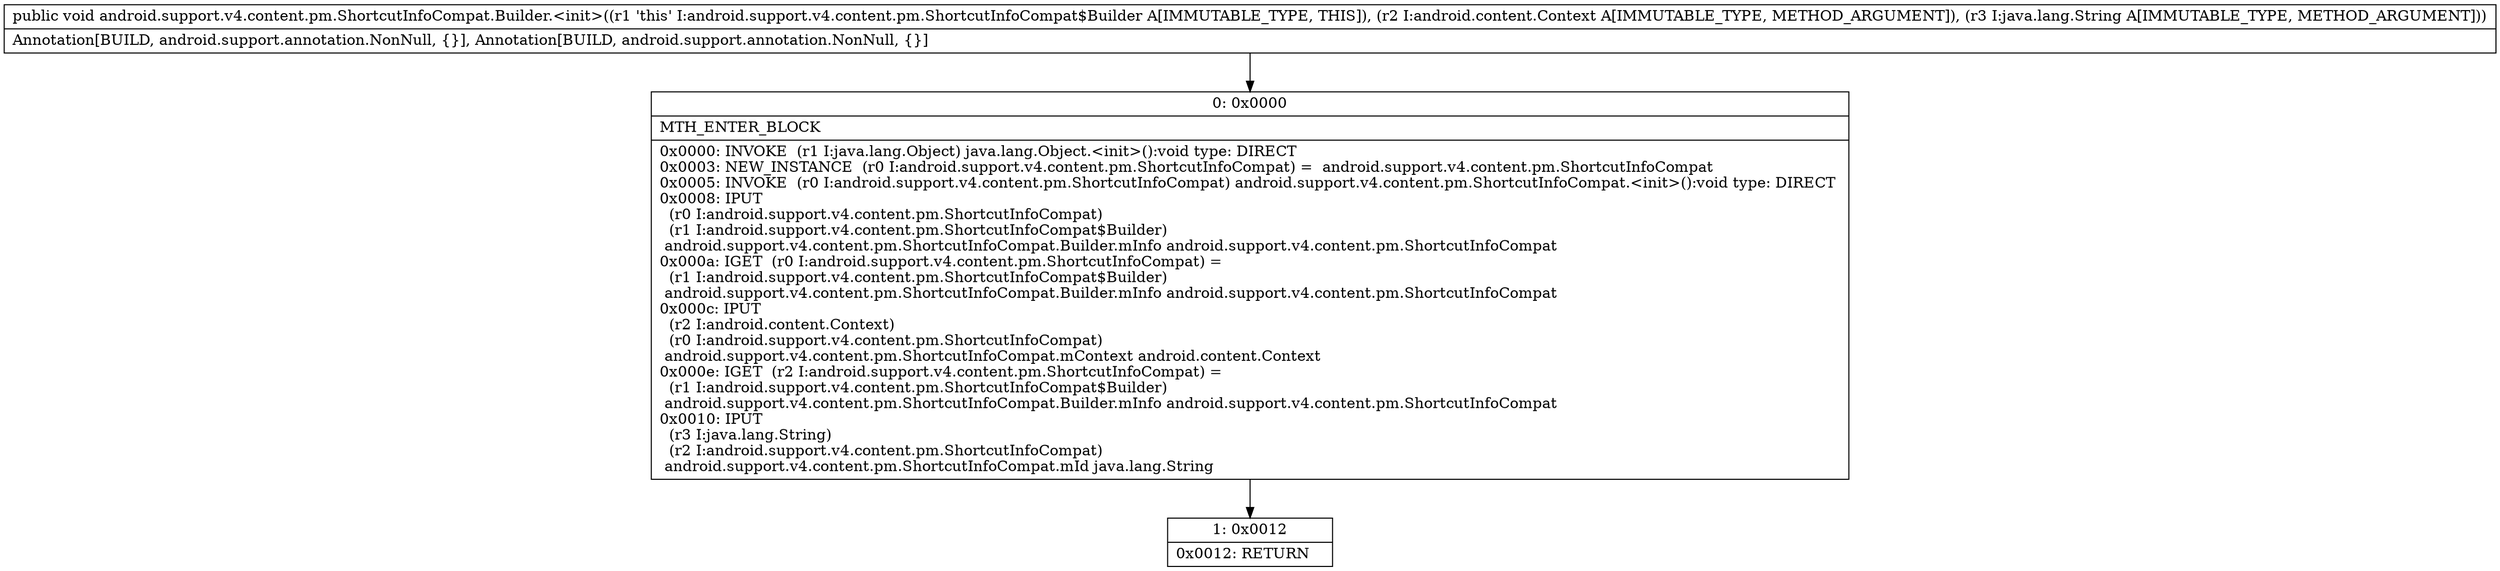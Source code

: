 digraph "CFG forandroid.support.v4.content.pm.ShortcutInfoCompat.Builder.\<init\>(Landroid\/content\/Context;Ljava\/lang\/String;)V" {
Node_0 [shape=record,label="{0\:\ 0x0000|MTH_ENTER_BLOCK\l|0x0000: INVOKE  (r1 I:java.lang.Object) java.lang.Object.\<init\>():void type: DIRECT \l0x0003: NEW_INSTANCE  (r0 I:android.support.v4.content.pm.ShortcutInfoCompat) =  android.support.v4.content.pm.ShortcutInfoCompat \l0x0005: INVOKE  (r0 I:android.support.v4.content.pm.ShortcutInfoCompat) android.support.v4.content.pm.ShortcutInfoCompat.\<init\>():void type: DIRECT \l0x0008: IPUT  \l  (r0 I:android.support.v4.content.pm.ShortcutInfoCompat)\l  (r1 I:android.support.v4.content.pm.ShortcutInfoCompat$Builder)\l android.support.v4.content.pm.ShortcutInfoCompat.Builder.mInfo android.support.v4.content.pm.ShortcutInfoCompat \l0x000a: IGET  (r0 I:android.support.v4.content.pm.ShortcutInfoCompat) = \l  (r1 I:android.support.v4.content.pm.ShortcutInfoCompat$Builder)\l android.support.v4.content.pm.ShortcutInfoCompat.Builder.mInfo android.support.v4.content.pm.ShortcutInfoCompat \l0x000c: IPUT  \l  (r2 I:android.content.Context)\l  (r0 I:android.support.v4.content.pm.ShortcutInfoCompat)\l android.support.v4.content.pm.ShortcutInfoCompat.mContext android.content.Context \l0x000e: IGET  (r2 I:android.support.v4.content.pm.ShortcutInfoCompat) = \l  (r1 I:android.support.v4.content.pm.ShortcutInfoCompat$Builder)\l android.support.v4.content.pm.ShortcutInfoCompat.Builder.mInfo android.support.v4.content.pm.ShortcutInfoCompat \l0x0010: IPUT  \l  (r3 I:java.lang.String)\l  (r2 I:android.support.v4.content.pm.ShortcutInfoCompat)\l android.support.v4.content.pm.ShortcutInfoCompat.mId java.lang.String \l}"];
Node_1 [shape=record,label="{1\:\ 0x0012|0x0012: RETURN   \l}"];
MethodNode[shape=record,label="{public void android.support.v4.content.pm.ShortcutInfoCompat.Builder.\<init\>((r1 'this' I:android.support.v4.content.pm.ShortcutInfoCompat$Builder A[IMMUTABLE_TYPE, THIS]), (r2 I:android.content.Context A[IMMUTABLE_TYPE, METHOD_ARGUMENT]), (r3 I:java.lang.String A[IMMUTABLE_TYPE, METHOD_ARGUMENT]))  | Annotation[BUILD, android.support.annotation.NonNull, \{\}], Annotation[BUILD, android.support.annotation.NonNull, \{\}]\l}"];
MethodNode -> Node_0;
Node_0 -> Node_1;
}


